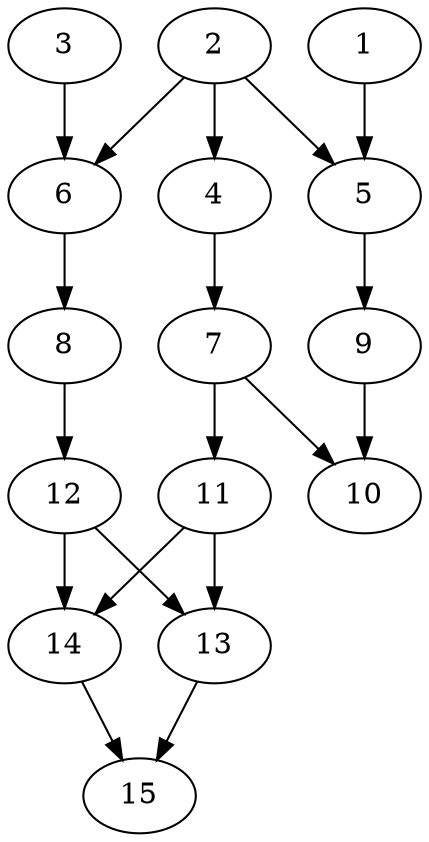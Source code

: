 // DAG automatically generated by daggen at Thu Oct  3 13:59:26 2019
// ./daggen --dot -n 15 --ccr 0.4 --fat 0.5 --regular 0.9 --density 0.6 --mindata 5242880 --maxdata 52428800 
digraph G {
  1 [size="73349120", alpha="0.15", expect_size="29339648"] 
  1 -> 5 [size ="29339648"]
  2 [size="98088960", alpha="0.02", expect_size="39235584"] 
  2 -> 4 [size ="39235584"]
  2 -> 5 [size ="39235584"]
  2 -> 6 [size ="39235584"]
  3 [size="98037760", alpha="0.06", expect_size="39215104"] 
  3 -> 6 [size ="39215104"]
  4 [size="37944320", alpha="0.20", expect_size="15177728"] 
  4 -> 7 [size ="15177728"]
  5 [size="73617920", alpha="0.03", expect_size="29447168"] 
  5 -> 9 [size ="29447168"]
  6 [size="120647680", alpha="0.06", expect_size="48259072"] 
  6 -> 8 [size ="48259072"]
  7 [size="13255680", alpha="0.01", expect_size="5302272"] 
  7 -> 10 [size ="5302272"]
  7 -> 11 [size ="5302272"]
  8 [size="125990400", alpha="0.15", expect_size="50396160"] 
  8 -> 12 [size ="50396160"]
  9 [size="50017280", alpha="0.08", expect_size="20006912"] 
  9 -> 10 [size ="20006912"]
  10 [size="129297920", alpha="0.09", expect_size="51719168"] 
  11 [size="17937920", alpha="0.06", expect_size="7175168"] 
  11 -> 13 [size ="7175168"]
  11 -> 14 [size ="7175168"]
  12 [size="107558400", alpha="0.12", expect_size="43023360"] 
  12 -> 13 [size ="43023360"]
  12 -> 14 [size ="43023360"]
  13 [size="120888320", alpha="0.16", expect_size="48355328"] 
  13 -> 15 [size ="48355328"]
  14 [size="40668160", alpha="0.06", expect_size="16267264"] 
  14 -> 15 [size ="16267264"]
  15 [size="38389760", alpha="0.15", expect_size="15355904"] 
}
